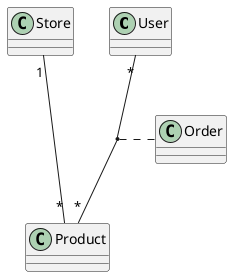 @startuml

class User {
}

class Store {
}

class Product {
}


User "*" -- "*" Product
(User, Product) .. Order
Store "1" --- "*" Product


@enduml